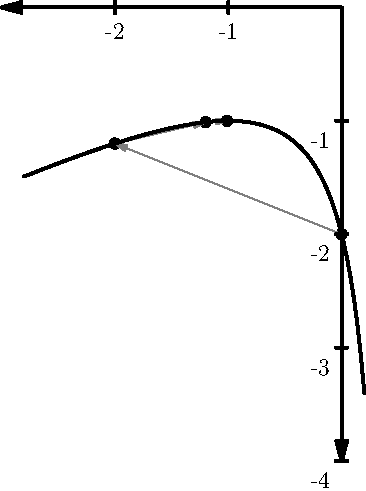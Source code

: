 unitsize(2cm);
import graph;

currentpen = currentpen + 1.5pt;

real f(real x) {
	return (x^2 + 2)/(2x - 1);
}

real x = 0;
real lastx = 0;
while(abs(x+1) > 0.01) {
  fill(circle((x, f(x)), 0.05));
  draw((lastx, f(lastx)) -- (x, f(x)), gray, Arrow(6));
  lastx = x;
  x = f(x);
}

path g = graph(f,-2.8,0.2);
draw(g);


draw((0, 0)--(-3, 0), Arrow(10));
draw((0, 0)--(0, -4), Arrow(10));

for(int i = -2; i < 0; ++i) {
  if(i == 0) continue;
  draw((i, 0.05)--(i, -0.05));
  label(string(i), (i, 0), 2*S);
}
for(int i = -4; i < 0; ++i) {
  draw((0.05, i)--(-0.05, i));
  label(string(i), (0, i), 2*SW);
}